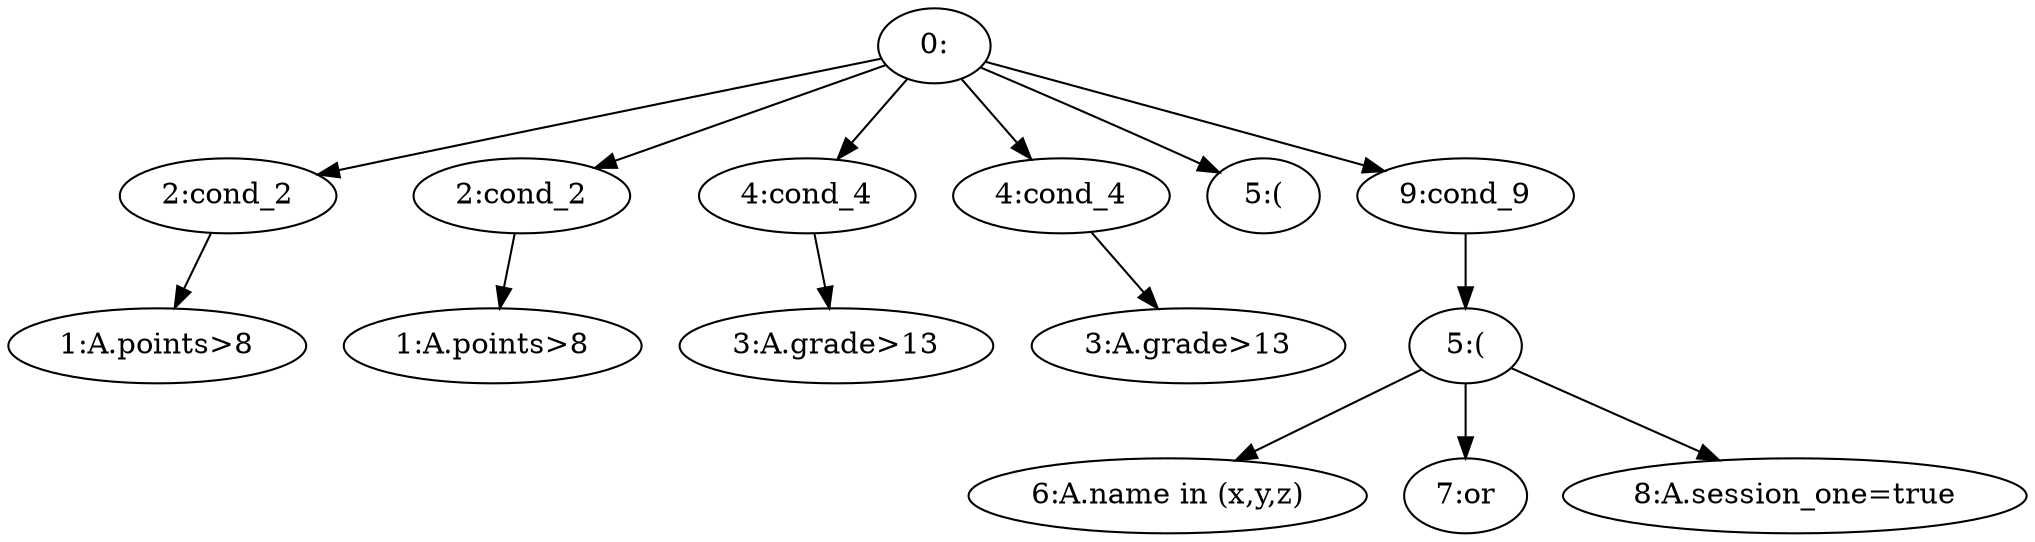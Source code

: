 // Graph
digraph {
	"85652793-b0cd-4a4f-8a07-5bac2147ab8f" [label="0:"]
	"b5a79aa0-c4ab-4bf8-91e2-250c6585af22" [label="2:cond_2"]
	"85652793-b0cd-4a4f-8a07-5bac2147ab8f" -> "b5a79aa0-c4ab-4bf8-91e2-250c6585af22"
	"7ea360b0-613d-42f3-b0ab-a15531036876" [label="1:A.points>8"]
	"b5a79aa0-c4ab-4bf8-91e2-250c6585af22" -> "7ea360b0-613d-42f3-b0ab-a15531036876"
	"38e41986-f328-4b9f-99c0-c67d4e3eecaf" [label="2:cond_2"]
	"85652793-b0cd-4a4f-8a07-5bac2147ab8f" -> "38e41986-f328-4b9f-99c0-c67d4e3eecaf"
	"9902dda6-7686-435d-be9d-ff2857589e0e" [label="1:A.points>8"]
	"38e41986-f328-4b9f-99c0-c67d4e3eecaf" -> "9902dda6-7686-435d-be9d-ff2857589e0e"
	"7d69cd91-b5bc-472a-a1ed-846ebfbdbc95" [label="4:cond_4"]
	"85652793-b0cd-4a4f-8a07-5bac2147ab8f" -> "7d69cd91-b5bc-472a-a1ed-846ebfbdbc95"
	"11de6136-b6bf-470f-a865-725323cf3dc0" [label="3:A.grade>13"]
	"7d69cd91-b5bc-472a-a1ed-846ebfbdbc95" -> "11de6136-b6bf-470f-a865-725323cf3dc0"
	"89353e60-5ef9-476a-af1b-89994e16b70f" [label="4:cond_4"]
	"85652793-b0cd-4a4f-8a07-5bac2147ab8f" -> "89353e60-5ef9-476a-af1b-89994e16b70f"
	"bb3f2299-bd07-4bad-875f-a78205972329" [label="3:A.grade>13"]
	"89353e60-5ef9-476a-af1b-89994e16b70f" -> "bb3f2299-bd07-4bad-875f-a78205972329"
	"b47c0b65-9547-4582-850c-4101e83a0e99" [label="5:("]
	"85652793-b0cd-4a4f-8a07-5bac2147ab8f" -> "b47c0b65-9547-4582-850c-4101e83a0e99"
	"f820b411-ef56-470f-82bc-12b5ab89a15a" [label="9:cond_9"]
	"85652793-b0cd-4a4f-8a07-5bac2147ab8f" -> "f820b411-ef56-470f-82bc-12b5ab89a15a"
	"df85b55b-42fd-4e9a-a115-b0b4b029acfe" [label="5:("]
	"f820b411-ef56-470f-82bc-12b5ab89a15a" -> "df85b55b-42fd-4e9a-a115-b0b4b029acfe"
	"ba48cd54-0e4e-435f-8be6-7b338e430873" [label="6:A.name in (x,y,z)"]
	"df85b55b-42fd-4e9a-a115-b0b4b029acfe" -> "ba48cd54-0e4e-435f-8be6-7b338e430873"
	"f62a07ed-0b68-4a48-b776-dae519d8c94b" [label="7:or"]
	"df85b55b-42fd-4e9a-a115-b0b4b029acfe" -> "f62a07ed-0b68-4a48-b776-dae519d8c94b"
	"ff4c7f12-6008-44d0-b2fd-5de11565b269" [label="8:A.session_one=true"]
	"df85b55b-42fd-4e9a-a115-b0b4b029acfe" -> "ff4c7f12-6008-44d0-b2fd-5de11565b269"
}
